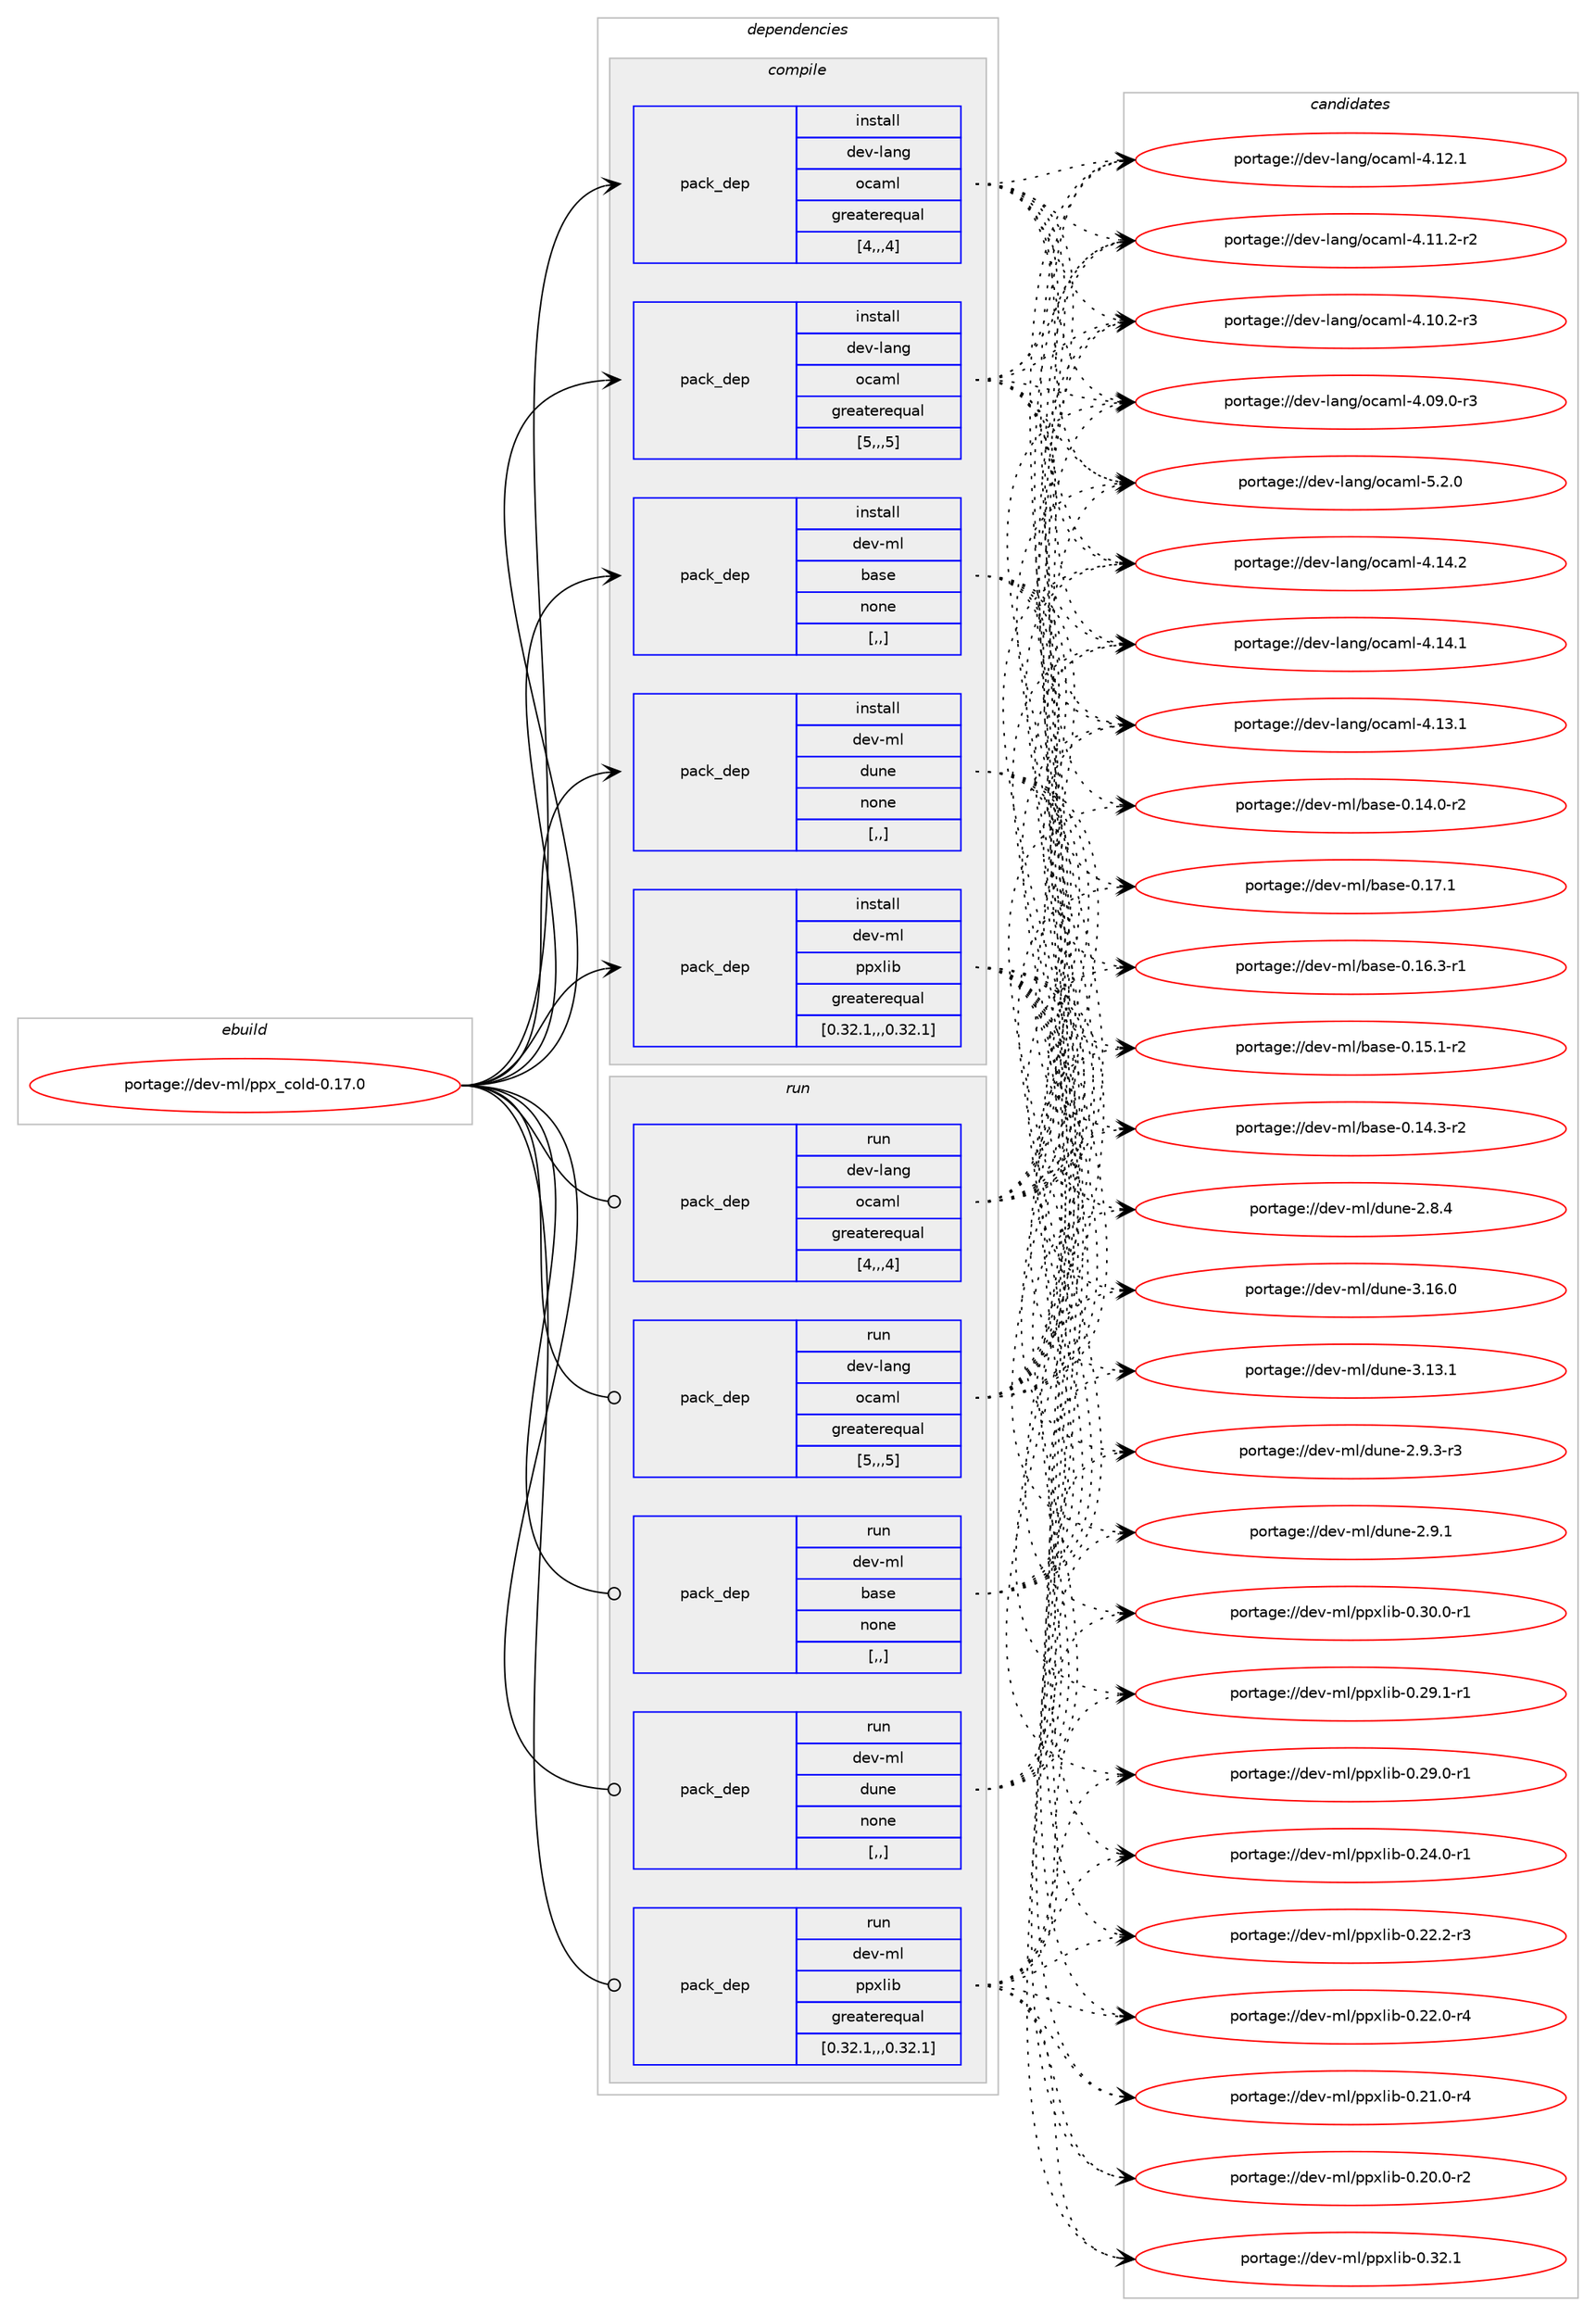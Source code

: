 digraph prolog {

# *************
# Graph options
# *************

newrank=true;
concentrate=true;
compound=true;
graph [rankdir=LR,fontname=Helvetica,fontsize=10,ranksep=1.5];#, ranksep=2.5, nodesep=0.2];
edge  [arrowhead=vee];
node  [fontname=Helvetica,fontsize=10];

# **********
# The ebuild
# **********

subgraph cluster_leftcol {
color=gray;
label=<<i>ebuild</i>>;
id [label="portage://dev-ml/ppx_cold-0.17.0", color=red, width=4, href="../dev-ml/ppx_cold-0.17.0.svg"];
}

# ****************
# The dependencies
# ****************

subgraph cluster_midcol {
color=gray;
label=<<i>dependencies</i>>;
subgraph cluster_compile {
fillcolor="#eeeeee";
style=filled;
label=<<i>compile</i>>;
subgraph pack451812 {
dependency616584 [label=<<TABLE BORDER="0" CELLBORDER="1" CELLSPACING="0" CELLPADDING="4" WIDTH="220"><TR><TD ROWSPAN="6" CELLPADDING="30">pack_dep</TD></TR><TR><TD WIDTH="110">install</TD></TR><TR><TD>dev-lang</TD></TR><TR><TD>ocaml</TD></TR><TR><TD>greaterequal</TD></TR><TR><TD>[4,,,4]</TD></TR></TABLE>>, shape=none, color=blue];
}
id:e -> dependency616584:w [weight=20,style="solid",arrowhead="vee"];
subgraph pack451813 {
dependency616585 [label=<<TABLE BORDER="0" CELLBORDER="1" CELLSPACING="0" CELLPADDING="4" WIDTH="220"><TR><TD ROWSPAN="6" CELLPADDING="30">pack_dep</TD></TR><TR><TD WIDTH="110">install</TD></TR><TR><TD>dev-lang</TD></TR><TR><TD>ocaml</TD></TR><TR><TD>greaterequal</TD></TR><TR><TD>[5,,,5]</TD></TR></TABLE>>, shape=none, color=blue];
}
id:e -> dependency616585:w [weight=20,style="solid",arrowhead="vee"];
subgraph pack451814 {
dependency616586 [label=<<TABLE BORDER="0" CELLBORDER="1" CELLSPACING="0" CELLPADDING="4" WIDTH="220"><TR><TD ROWSPAN="6" CELLPADDING="30">pack_dep</TD></TR><TR><TD WIDTH="110">install</TD></TR><TR><TD>dev-ml</TD></TR><TR><TD>base</TD></TR><TR><TD>none</TD></TR><TR><TD>[,,]</TD></TR></TABLE>>, shape=none, color=blue];
}
id:e -> dependency616586:w [weight=20,style="solid",arrowhead="vee"];
subgraph pack451815 {
dependency616587 [label=<<TABLE BORDER="0" CELLBORDER="1" CELLSPACING="0" CELLPADDING="4" WIDTH="220"><TR><TD ROWSPAN="6" CELLPADDING="30">pack_dep</TD></TR><TR><TD WIDTH="110">install</TD></TR><TR><TD>dev-ml</TD></TR><TR><TD>dune</TD></TR><TR><TD>none</TD></TR><TR><TD>[,,]</TD></TR></TABLE>>, shape=none, color=blue];
}
id:e -> dependency616587:w [weight=20,style="solid",arrowhead="vee"];
subgraph pack451816 {
dependency616588 [label=<<TABLE BORDER="0" CELLBORDER="1" CELLSPACING="0" CELLPADDING="4" WIDTH="220"><TR><TD ROWSPAN="6" CELLPADDING="30">pack_dep</TD></TR><TR><TD WIDTH="110">install</TD></TR><TR><TD>dev-ml</TD></TR><TR><TD>ppxlib</TD></TR><TR><TD>greaterequal</TD></TR><TR><TD>[0.32.1,,,0.32.1]</TD></TR></TABLE>>, shape=none, color=blue];
}
id:e -> dependency616588:w [weight=20,style="solid",arrowhead="vee"];
}
subgraph cluster_compileandrun {
fillcolor="#eeeeee";
style=filled;
label=<<i>compile and run</i>>;
}
subgraph cluster_run {
fillcolor="#eeeeee";
style=filled;
label=<<i>run</i>>;
subgraph pack451817 {
dependency616589 [label=<<TABLE BORDER="0" CELLBORDER="1" CELLSPACING="0" CELLPADDING="4" WIDTH="220"><TR><TD ROWSPAN="6" CELLPADDING="30">pack_dep</TD></TR><TR><TD WIDTH="110">run</TD></TR><TR><TD>dev-lang</TD></TR><TR><TD>ocaml</TD></TR><TR><TD>greaterequal</TD></TR><TR><TD>[4,,,4]</TD></TR></TABLE>>, shape=none, color=blue];
}
id:e -> dependency616589:w [weight=20,style="solid",arrowhead="odot"];
subgraph pack451818 {
dependency616590 [label=<<TABLE BORDER="0" CELLBORDER="1" CELLSPACING="0" CELLPADDING="4" WIDTH="220"><TR><TD ROWSPAN="6" CELLPADDING="30">pack_dep</TD></TR><TR><TD WIDTH="110">run</TD></TR><TR><TD>dev-lang</TD></TR><TR><TD>ocaml</TD></TR><TR><TD>greaterequal</TD></TR><TR><TD>[5,,,5]</TD></TR></TABLE>>, shape=none, color=blue];
}
id:e -> dependency616590:w [weight=20,style="solid",arrowhead="odot"];
subgraph pack451819 {
dependency616591 [label=<<TABLE BORDER="0" CELLBORDER="1" CELLSPACING="0" CELLPADDING="4" WIDTH="220"><TR><TD ROWSPAN="6" CELLPADDING="30">pack_dep</TD></TR><TR><TD WIDTH="110">run</TD></TR><TR><TD>dev-ml</TD></TR><TR><TD>base</TD></TR><TR><TD>none</TD></TR><TR><TD>[,,]</TD></TR></TABLE>>, shape=none, color=blue];
}
id:e -> dependency616591:w [weight=20,style="solid",arrowhead="odot"];
subgraph pack451820 {
dependency616592 [label=<<TABLE BORDER="0" CELLBORDER="1" CELLSPACING="0" CELLPADDING="4" WIDTH="220"><TR><TD ROWSPAN="6" CELLPADDING="30">pack_dep</TD></TR><TR><TD WIDTH="110">run</TD></TR><TR><TD>dev-ml</TD></TR><TR><TD>dune</TD></TR><TR><TD>none</TD></TR><TR><TD>[,,]</TD></TR></TABLE>>, shape=none, color=blue];
}
id:e -> dependency616592:w [weight=20,style="solid",arrowhead="odot"];
subgraph pack451821 {
dependency616593 [label=<<TABLE BORDER="0" CELLBORDER="1" CELLSPACING="0" CELLPADDING="4" WIDTH="220"><TR><TD ROWSPAN="6" CELLPADDING="30">pack_dep</TD></TR><TR><TD WIDTH="110">run</TD></TR><TR><TD>dev-ml</TD></TR><TR><TD>ppxlib</TD></TR><TR><TD>greaterequal</TD></TR><TR><TD>[0.32.1,,,0.32.1]</TD></TR></TABLE>>, shape=none, color=blue];
}
id:e -> dependency616593:w [weight=20,style="solid",arrowhead="odot"];
}
}

# **************
# The candidates
# **************

subgraph cluster_choices {
rank=same;
color=gray;
label=<<i>candidates</i>>;

subgraph choice451812 {
color=black;
nodesep=1;
choice1001011184510897110103471119997109108455346504648 [label="portage://dev-lang/ocaml-5.2.0", color=red, width=4,href="../dev-lang/ocaml-5.2.0.svg"];
choice100101118451089711010347111999710910845524649524650 [label="portage://dev-lang/ocaml-4.14.2", color=red, width=4,href="../dev-lang/ocaml-4.14.2.svg"];
choice100101118451089711010347111999710910845524649524649 [label="portage://dev-lang/ocaml-4.14.1", color=red, width=4,href="../dev-lang/ocaml-4.14.1.svg"];
choice100101118451089711010347111999710910845524649514649 [label="portage://dev-lang/ocaml-4.13.1", color=red, width=4,href="../dev-lang/ocaml-4.13.1.svg"];
choice100101118451089711010347111999710910845524649504649 [label="portage://dev-lang/ocaml-4.12.1", color=red, width=4,href="../dev-lang/ocaml-4.12.1.svg"];
choice1001011184510897110103471119997109108455246494946504511450 [label="portage://dev-lang/ocaml-4.11.2-r2", color=red, width=4,href="../dev-lang/ocaml-4.11.2-r2.svg"];
choice1001011184510897110103471119997109108455246494846504511451 [label="portage://dev-lang/ocaml-4.10.2-r3", color=red, width=4,href="../dev-lang/ocaml-4.10.2-r3.svg"];
choice1001011184510897110103471119997109108455246485746484511451 [label="portage://dev-lang/ocaml-4.09.0-r3", color=red, width=4,href="../dev-lang/ocaml-4.09.0-r3.svg"];
dependency616584:e -> choice1001011184510897110103471119997109108455346504648:w [style=dotted,weight="100"];
dependency616584:e -> choice100101118451089711010347111999710910845524649524650:w [style=dotted,weight="100"];
dependency616584:e -> choice100101118451089711010347111999710910845524649524649:w [style=dotted,weight="100"];
dependency616584:e -> choice100101118451089711010347111999710910845524649514649:w [style=dotted,weight="100"];
dependency616584:e -> choice100101118451089711010347111999710910845524649504649:w [style=dotted,weight="100"];
dependency616584:e -> choice1001011184510897110103471119997109108455246494946504511450:w [style=dotted,weight="100"];
dependency616584:e -> choice1001011184510897110103471119997109108455246494846504511451:w [style=dotted,weight="100"];
dependency616584:e -> choice1001011184510897110103471119997109108455246485746484511451:w [style=dotted,weight="100"];
}
subgraph choice451813 {
color=black;
nodesep=1;
choice1001011184510897110103471119997109108455346504648 [label="portage://dev-lang/ocaml-5.2.0", color=red, width=4,href="../dev-lang/ocaml-5.2.0.svg"];
choice100101118451089711010347111999710910845524649524650 [label="portage://dev-lang/ocaml-4.14.2", color=red, width=4,href="../dev-lang/ocaml-4.14.2.svg"];
choice100101118451089711010347111999710910845524649524649 [label="portage://dev-lang/ocaml-4.14.1", color=red, width=4,href="../dev-lang/ocaml-4.14.1.svg"];
choice100101118451089711010347111999710910845524649514649 [label="portage://dev-lang/ocaml-4.13.1", color=red, width=4,href="../dev-lang/ocaml-4.13.1.svg"];
choice100101118451089711010347111999710910845524649504649 [label="portage://dev-lang/ocaml-4.12.1", color=red, width=4,href="../dev-lang/ocaml-4.12.1.svg"];
choice1001011184510897110103471119997109108455246494946504511450 [label="portage://dev-lang/ocaml-4.11.2-r2", color=red, width=4,href="../dev-lang/ocaml-4.11.2-r2.svg"];
choice1001011184510897110103471119997109108455246494846504511451 [label="portage://dev-lang/ocaml-4.10.2-r3", color=red, width=4,href="../dev-lang/ocaml-4.10.2-r3.svg"];
choice1001011184510897110103471119997109108455246485746484511451 [label="portage://dev-lang/ocaml-4.09.0-r3", color=red, width=4,href="../dev-lang/ocaml-4.09.0-r3.svg"];
dependency616585:e -> choice1001011184510897110103471119997109108455346504648:w [style=dotted,weight="100"];
dependency616585:e -> choice100101118451089711010347111999710910845524649524650:w [style=dotted,weight="100"];
dependency616585:e -> choice100101118451089711010347111999710910845524649524649:w [style=dotted,weight="100"];
dependency616585:e -> choice100101118451089711010347111999710910845524649514649:w [style=dotted,weight="100"];
dependency616585:e -> choice100101118451089711010347111999710910845524649504649:w [style=dotted,weight="100"];
dependency616585:e -> choice1001011184510897110103471119997109108455246494946504511450:w [style=dotted,weight="100"];
dependency616585:e -> choice1001011184510897110103471119997109108455246494846504511451:w [style=dotted,weight="100"];
dependency616585:e -> choice1001011184510897110103471119997109108455246485746484511451:w [style=dotted,weight="100"];
}
subgraph choice451814 {
color=black;
nodesep=1;
choice1001011184510910847989711510145484649554649 [label="portage://dev-ml/base-0.17.1", color=red, width=4,href="../dev-ml/base-0.17.1.svg"];
choice10010111845109108479897115101454846495446514511449 [label="portage://dev-ml/base-0.16.3-r1", color=red, width=4,href="../dev-ml/base-0.16.3-r1.svg"];
choice10010111845109108479897115101454846495346494511450 [label="portage://dev-ml/base-0.15.1-r2", color=red, width=4,href="../dev-ml/base-0.15.1-r2.svg"];
choice10010111845109108479897115101454846495246514511450 [label="portage://dev-ml/base-0.14.3-r2", color=red, width=4,href="../dev-ml/base-0.14.3-r2.svg"];
choice10010111845109108479897115101454846495246484511450 [label="portage://dev-ml/base-0.14.0-r2", color=red, width=4,href="../dev-ml/base-0.14.0-r2.svg"];
dependency616586:e -> choice1001011184510910847989711510145484649554649:w [style=dotted,weight="100"];
dependency616586:e -> choice10010111845109108479897115101454846495446514511449:w [style=dotted,weight="100"];
dependency616586:e -> choice10010111845109108479897115101454846495346494511450:w [style=dotted,weight="100"];
dependency616586:e -> choice10010111845109108479897115101454846495246514511450:w [style=dotted,weight="100"];
dependency616586:e -> choice10010111845109108479897115101454846495246484511450:w [style=dotted,weight="100"];
}
subgraph choice451815 {
color=black;
nodesep=1;
choice100101118451091084710011711010145514649544648 [label="portage://dev-ml/dune-3.16.0", color=red, width=4,href="../dev-ml/dune-3.16.0.svg"];
choice100101118451091084710011711010145514649514649 [label="portage://dev-ml/dune-3.13.1", color=red, width=4,href="../dev-ml/dune-3.13.1.svg"];
choice10010111845109108471001171101014550465746514511451 [label="portage://dev-ml/dune-2.9.3-r3", color=red, width=4,href="../dev-ml/dune-2.9.3-r3.svg"];
choice1001011184510910847100117110101455046574649 [label="portage://dev-ml/dune-2.9.1", color=red, width=4,href="../dev-ml/dune-2.9.1.svg"];
choice1001011184510910847100117110101455046564652 [label="portage://dev-ml/dune-2.8.4", color=red, width=4,href="../dev-ml/dune-2.8.4.svg"];
dependency616587:e -> choice100101118451091084710011711010145514649544648:w [style=dotted,weight="100"];
dependency616587:e -> choice100101118451091084710011711010145514649514649:w [style=dotted,weight="100"];
dependency616587:e -> choice10010111845109108471001171101014550465746514511451:w [style=dotted,weight="100"];
dependency616587:e -> choice1001011184510910847100117110101455046574649:w [style=dotted,weight="100"];
dependency616587:e -> choice1001011184510910847100117110101455046564652:w [style=dotted,weight="100"];
}
subgraph choice451816 {
color=black;
nodesep=1;
choice10010111845109108471121121201081059845484651504649 [label="portage://dev-ml/ppxlib-0.32.1", color=red, width=4,href="../dev-ml/ppxlib-0.32.1.svg"];
choice100101118451091084711211212010810598454846514846484511449 [label="portage://dev-ml/ppxlib-0.30.0-r1", color=red, width=4,href="../dev-ml/ppxlib-0.30.0-r1.svg"];
choice100101118451091084711211212010810598454846505746494511449 [label="portage://dev-ml/ppxlib-0.29.1-r1", color=red, width=4,href="../dev-ml/ppxlib-0.29.1-r1.svg"];
choice100101118451091084711211212010810598454846505746484511449 [label="portage://dev-ml/ppxlib-0.29.0-r1", color=red, width=4,href="../dev-ml/ppxlib-0.29.0-r1.svg"];
choice100101118451091084711211212010810598454846505246484511449 [label="portage://dev-ml/ppxlib-0.24.0-r1", color=red, width=4,href="../dev-ml/ppxlib-0.24.0-r1.svg"];
choice100101118451091084711211212010810598454846505046504511451 [label="portage://dev-ml/ppxlib-0.22.2-r3", color=red, width=4,href="../dev-ml/ppxlib-0.22.2-r3.svg"];
choice100101118451091084711211212010810598454846505046484511452 [label="portage://dev-ml/ppxlib-0.22.0-r4", color=red, width=4,href="../dev-ml/ppxlib-0.22.0-r4.svg"];
choice100101118451091084711211212010810598454846504946484511452 [label="portage://dev-ml/ppxlib-0.21.0-r4", color=red, width=4,href="../dev-ml/ppxlib-0.21.0-r4.svg"];
choice100101118451091084711211212010810598454846504846484511450 [label="portage://dev-ml/ppxlib-0.20.0-r2", color=red, width=4,href="../dev-ml/ppxlib-0.20.0-r2.svg"];
dependency616588:e -> choice10010111845109108471121121201081059845484651504649:w [style=dotted,weight="100"];
dependency616588:e -> choice100101118451091084711211212010810598454846514846484511449:w [style=dotted,weight="100"];
dependency616588:e -> choice100101118451091084711211212010810598454846505746494511449:w [style=dotted,weight="100"];
dependency616588:e -> choice100101118451091084711211212010810598454846505746484511449:w [style=dotted,weight="100"];
dependency616588:e -> choice100101118451091084711211212010810598454846505246484511449:w [style=dotted,weight="100"];
dependency616588:e -> choice100101118451091084711211212010810598454846505046504511451:w [style=dotted,weight="100"];
dependency616588:e -> choice100101118451091084711211212010810598454846505046484511452:w [style=dotted,weight="100"];
dependency616588:e -> choice100101118451091084711211212010810598454846504946484511452:w [style=dotted,weight="100"];
dependency616588:e -> choice100101118451091084711211212010810598454846504846484511450:w [style=dotted,weight="100"];
}
subgraph choice451817 {
color=black;
nodesep=1;
choice1001011184510897110103471119997109108455346504648 [label="portage://dev-lang/ocaml-5.2.0", color=red, width=4,href="../dev-lang/ocaml-5.2.0.svg"];
choice100101118451089711010347111999710910845524649524650 [label="portage://dev-lang/ocaml-4.14.2", color=red, width=4,href="../dev-lang/ocaml-4.14.2.svg"];
choice100101118451089711010347111999710910845524649524649 [label="portage://dev-lang/ocaml-4.14.1", color=red, width=4,href="../dev-lang/ocaml-4.14.1.svg"];
choice100101118451089711010347111999710910845524649514649 [label="portage://dev-lang/ocaml-4.13.1", color=red, width=4,href="../dev-lang/ocaml-4.13.1.svg"];
choice100101118451089711010347111999710910845524649504649 [label="portage://dev-lang/ocaml-4.12.1", color=red, width=4,href="../dev-lang/ocaml-4.12.1.svg"];
choice1001011184510897110103471119997109108455246494946504511450 [label="portage://dev-lang/ocaml-4.11.2-r2", color=red, width=4,href="../dev-lang/ocaml-4.11.2-r2.svg"];
choice1001011184510897110103471119997109108455246494846504511451 [label="portage://dev-lang/ocaml-4.10.2-r3", color=red, width=4,href="../dev-lang/ocaml-4.10.2-r3.svg"];
choice1001011184510897110103471119997109108455246485746484511451 [label="portage://dev-lang/ocaml-4.09.0-r3", color=red, width=4,href="../dev-lang/ocaml-4.09.0-r3.svg"];
dependency616589:e -> choice1001011184510897110103471119997109108455346504648:w [style=dotted,weight="100"];
dependency616589:e -> choice100101118451089711010347111999710910845524649524650:w [style=dotted,weight="100"];
dependency616589:e -> choice100101118451089711010347111999710910845524649524649:w [style=dotted,weight="100"];
dependency616589:e -> choice100101118451089711010347111999710910845524649514649:w [style=dotted,weight="100"];
dependency616589:e -> choice100101118451089711010347111999710910845524649504649:w [style=dotted,weight="100"];
dependency616589:e -> choice1001011184510897110103471119997109108455246494946504511450:w [style=dotted,weight="100"];
dependency616589:e -> choice1001011184510897110103471119997109108455246494846504511451:w [style=dotted,weight="100"];
dependency616589:e -> choice1001011184510897110103471119997109108455246485746484511451:w [style=dotted,weight="100"];
}
subgraph choice451818 {
color=black;
nodesep=1;
choice1001011184510897110103471119997109108455346504648 [label="portage://dev-lang/ocaml-5.2.0", color=red, width=4,href="../dev-lang/ocaml-5.2.0.svg"];
choice100101118451089711010347111999710910845524649524650 [label="portage://dev-lang/ocaml-4.14.2", color=red, width=4,href="../dev-lang/ocaml-4.14.2.svg"];
choice100101118451089711010347111999710910845524649524649 [label="portage://dev-lang/ocaml-4.14.1", color=red, width=4,href="../dev-lang/ocaml-4.14.1.svg"];
choice100101118451089711010347111999710910845524649514649 [label="portage://dev-lang/ocaml-4.13.1", color=red, width=4,href="../dev-lang/ocaml-4.13.1.svg"];
choice100101118451089711010347111999710910845524649504649 [label="portage://dev-lang/ocaml-4.12.1", color=red, width=4,href="../dev-lang/ocaml-4.12.1.svg"];
choice1001011184510897110103471119997109108455246494946504511450 [label="portage://dev-lang/ocaml-4.11.2-r2", color=red, width=4,href="../dev-lang/ocaml-4.11.2-r2.svg"];
choice1001011184510897110103471119997109108455246494846504511451 [label="portage://dev-lang/ocaml-4.10.2-r3", color=red, width=4,href="../dev-lang/ocaml-4.10.2-r3.svg"];
choice1001011184510897110103471119997109108455246485746484511451 [label="portage://dev-lang/ocaml-4.09.0-r3", color=red, width=4,href="../dev-lang/ocaml-4.09.0-r3.svg"];
dependency616590:e -> choice1001011184510897110103471119997109108455346504648:w [style=dotted,weight="100"];
dependency616590:e -> choice100101118451089711010347111999710910845524649524650:w [style=dotted,weight="100"];
dependency616590:e -> choice100101118451089711010347111999710910845524649524649:w [style=dotted,weight="100"];
dependency616590:e -> choice100101118451089711010347111999710910845524649514649:w [style=dotted,weight="100"];
dependency616590:e -> choice100101118451089711010347111999710910845524649504649:w [style=dotted,weight="100"];
dependency616590:e -> choice1001011184510897110103471119997109108455246494946504511450:w [style=dotted,weight="100"];
dependency616590:e -> choice1001011184510897110103471119997109108455246494846504511451:w [style=dotted,weight="100"];
dependency616590:e -> choice1001011184510897110103471119997109108455246485746484511451:w [style=dotted,weight="100"];
}
subgraph choice451819 {
color=black;
nodesep=1;
choice1001011184510910847989711510145484649554649 [label="portage://dev-ml/base-0.17.1", color=red, width=4,href="../dev-ml/base-0.17.1.svg"];
choice10010111845109108479897115101454846495446514511449 [label="portage://dev-ml/base-0.16.3-r1", color=red, width=4,href="../dev-ml/base-0.16.3-r1.svg"];
choice10010111845109108479897115101454846495346494511450 [label="portage://dev-ml/base-0.15.1-r2", color=red, width=4,href="../dev-ml/base-0.15.1-r2.svg"];
choice10010111845109108479897115101454846495246514511450 [label="portage://dev-ml/base-0.14.3-r2", color=red, width=4,href="../dev-ml/base-0.14.3-r2.svg"];
choice10010111845109108479897115101454846495246484511450 [label="portage://dev-ml/base-0.14.0-r2", color=red, width=4,href="../dev-ml/base-0.14.0-r2.svg"];
dependency616591:e -> choice1001011184510910847989711510145484649554649:w [style=dotted,weight="100"];
dependency616591:e -> choice10010111845109108479897115101454846495446514511449:w [style=dotted,weight="100"];
dependency616591:e -> choice10010111845109108479897115101454846495346494511450:w [style=dotted,weight="100"];
dependency616591:e -> choice10010111845109108479897115101454846495246514511450:w [style=dotted,weight="100"];
dependency616591:e -> choice10010111845109108479897115101454846495246484511450:w [style=dotted,weight="100"];
}
subgraph choice451820 {
color=black;
nodesep=1;
choice100101118451091084710011711010145514649544648 [label="portage://dev-ml/dune-3.16.0", color=red, width=4,href="../dev-ml/dune-3.16.0.svg"];
choice100101118451091084710011711010145514649514649 [label="portage://dev-ml/dune-3.13.1", color=red, width=4,href="../dev-ml/dune-3.13.1.svg"];
choice10010111845109108471001171101014550465746514511451 [label="portage://dev-ml/dune-2.9.3-r3", color=red, width=4,href="../dev-ml/dune-2.9.3-r3.svg"];
choice1001011184510910847100117110101455046574649 [label="portage://dev-ml/dune-2.9.1", color=red, width=4,href="../dev-ml/dune-2.9.1.svg"];
choice1001011184510910847100117110101455046564652 [label="portage://dev-ml/dune-2.8.4", color=red, width=4,href="../dev-ml/dune-2.8.4.svg"];
dependency616592:e -> choice100101118451091084710011711010145514649544648:w [style=dotted,weight="100"];
dependency616592:e -> choice100101118451091084710011711010145514649514649:w [style=dotted,weight="100"];
dependency616592:e -> choice10010111845109108471001171101014550465746514511451:w [style=dotted,weight="100"];
dependency616592:e -> choice1001011184510910847100117110101455046574649:w [style=dotted,weight="100"];
dependency616592:e -> choice1001011184510910847100117110101455046564652:w [style=dotted,weight="100"];
}
subgraph choice451821 {
color=black;
nodesep=1;
choice10010111845109108471121121201081059845484651504649 [label="portage://dev-ml/ppxlib-0.32.1", color=red, width=4,href="../dev-ml/ppxlib-0.32.1.svg"];
choice100101118451091084711211212010810598454846514846484511449 [label="portage://dev-ml/ppxlib-0.30.0-r1", color=red, width=4,href="../dev-ml/ppxlib-0.30.0-r1.svg"];
choice100101118451091084711211212010810598454846505746494511449 [label="portage://dev-ml/ppxlib-0.29.1-r1", color=red, width=4,href="../dev-ml/ppxlib-0.29.1-r1.svg"];
choice100101118451091084711211212010810598454846505746484511449 [label="portage://dev-ml/ppxlib-0.29.0-r1", color=red, width=4,href="../dev-ml/ppxlib-0.29.0-r1.svg"];
choice100101118451091084711211212010810598454846505246484511449 [label="portage://dev-ml/ppxlib-0.24.0-r1", color=red, width=4,href="../dev-ml/ppxlib-0.24.0-r1.svg"];
choice100101118451091084711211212010810598454846505046504511451 [label="portage://dev-ml/ppxlib-0.22.2-r3", color=red, width=4,href="../dev-ml/ppxlib-0.22.2-r3.svg"];
choice100101118451091084711211212010810598454846505046484511452 [label="portage://dev-ml/ppxlib-0.22.0-r4", color=red, width=4,href="../dev-ml/ppxlib-0.22.0-r4.svg"];
choice100101118451091084711211212010810598454846504946484511452 [label="portage://dev-ml/ppxlib-0.21.0-r4", color=red, width=4,href="../dev-ml/ppxlib-0.21.0-r4.svg"];
choice100101118451091084711211212010810598454846504846484511450 [label="portage://dev-ml/ppxlib-0.20.0-r2", color=red, width=4,href="../dev-ml/ppxlib-0.20.0-r2.svg"];
dependency616593:e -> choice10010111845109108471121121201081059845484651504649:w [style=dotted,weight="100"];
dependency616593:e -> choice100101118451091084711211212010810598454846514846484511449:w [style=dotted,weight="100"];
dependency616593:e -> choice100101118451091084711211212010810598454846505746494511449:w [style=dotted,weight="100"];
dependency616593:e -> choice100101118451091084711211212010810598454846505746484511449:w [style=dotted,weight="100"];
dependency616593:e -> choice100101118451091084711211212010810598454846505246484511449:w [style=dotted,weight="100"];
dependency616593:e -> choice100101118451091084711211212010810598454846505046504511451:w [style=dotted,weight="100"];
dependency616593:e -> choice100101118451091084711211212010810598454846505046484511452:w [style=dotted,weight="100"];
dependency616593:e -> choice100101118451091084711211212010810598454846504946484511452:w [style=dotted,weight="100"];
dependency616593:e -> choice100101118451091084711211212010810598454846504846484511450:w [style=dotted,weight="100"];
}
}

}
